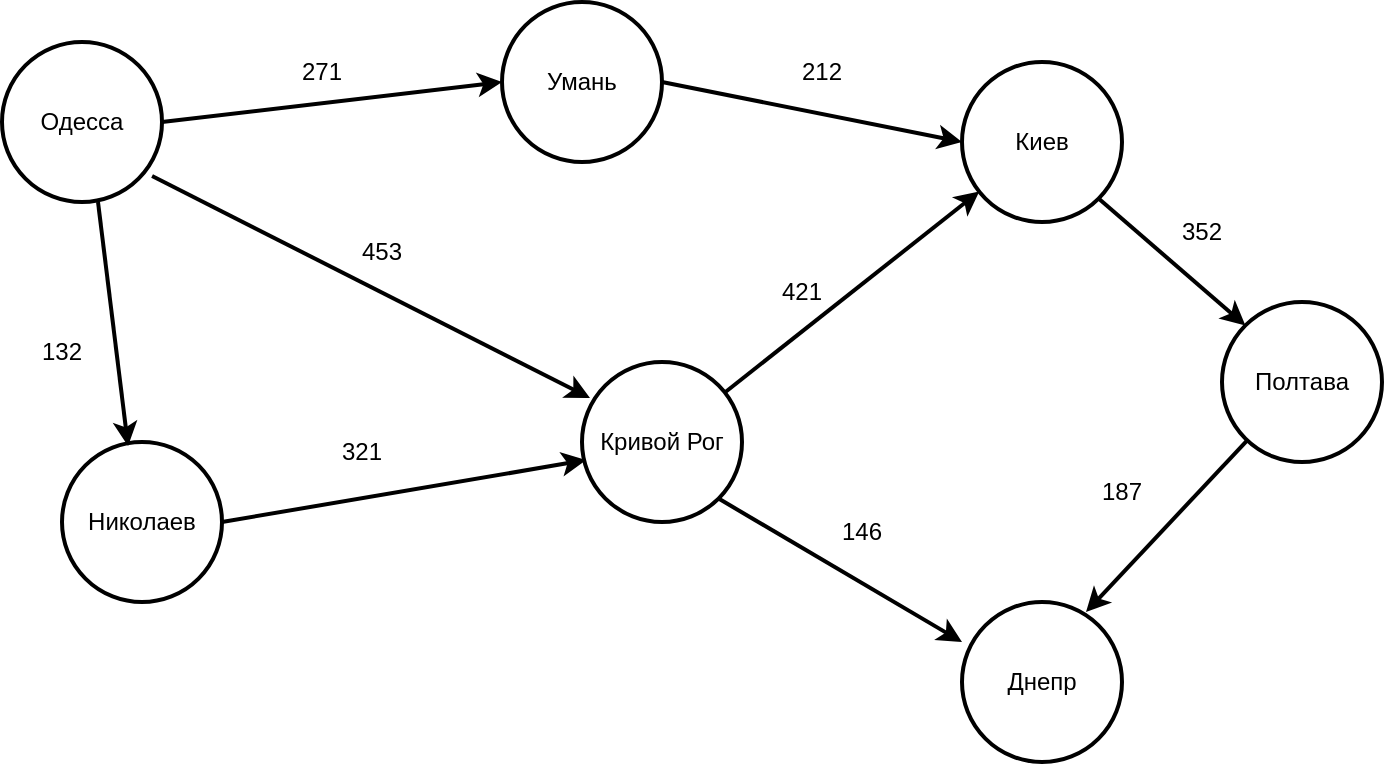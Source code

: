 <mxfile version="20.8.16" type="device"><diagram name="Page-1" id="9ZAsPgcvwBTGtT93AyjQ"><mxGraphModel dx="1121" dy="600" grid="1" gridSize="10" guides="1" tooltips="1" connect="1" arrows="1" fold="1" page="1" pageScale="1" pageWidth="700" pageHeight="1000" math="0" shadow="0"><root><mxCell id="0"/><mxCell id="1" parent="0"/><mxCell id="4OeiPymoM1R5nttjZS8_-1" value="Одесса" style="ellipse;whiteSpace=wrap;html=1;aspect=fixed;strokeWidth=2;" vertex="1" parent="1"><mxGeometry x="30" y="60" width="80" height="80" as="geometry"/></mxCell><mxCell id="4OeiPymoM1R5nttjZS8_-2" value="Николаев" style="ellipse;whiteSpace=wrap;html=1;aspect=fixed;strokeWidth=2;" vertex="1" parent="1"><mxGeometry x="60" y="260" width="80" height="80" as="geometry"/></mxCell><mxCell id="4OeiPymoM1R5nttjZS8_-3" value="Кривой Рог" style="ellipse;whiteSpace=wrap;html=1;aspect=fixed;strokeWidth=2;" vertex="1" parent="1"><mxGeometry x="320" y="220" width="80" height="80" as="geometry"/></mxCell><mxCell id="4OeiPymoM1R5nttjZS8_-4" value="Умань" style="ellipse;whiteSpace=wrap;html=1;aspect=fixed;strokeWidth=2;" vertex="1" parent="1"><mxGeometry x="280" y="40" width="80" height="80" as="geometry"/></mxCell><mxCell id="4OeiPymoM1R5nttjZS8_-5" value="Киев" style="ellipse;whiteSpace=wrap;html=1;aspect=fixed;strokeWidth=2;" vertex="1" parent="1"><mxGeometry x="510" y="70" width="80" height="80" as="geometry"/></mxCell><mxCell id="4OeiPymoM1R5nttjZS8_-6" value="Полтава" style="ellipse;whiteSpace=wrap;html=1;aspect=fixed;strokeWidth=2;" vertex="1" parent="1"><mxGeometry x="640" y="190" width="80" height="80" as="geometry"/></mxCell><mxCell id="4OeiPymoM1R5nttjZS8_-7" value="Днепр" style="ellipse;whiteSpace=wrap;html=1;aspect=fixed;strokeWidth=2;" vertex="1" parent="1"><mxGeometry x="510" y="340" width="80" height="80" as="geometry"/></mxCell><mxCell id="4OeiPymoM1R5nttjZS8_-8" value="" style="endArrow=classic;html=1;rounded=0;exitX=0.6;exitY=1;exitDx=0;exitDy=0;entryX=0.413;entryY=0.025;entryDx=0;entryDy=0;entryPerimeter=0;exitPerimeter=0;strokeWidth=2;" edge="1" parent="1" source="4OeiPymoM1R5nttjZS8_-1" target="4OeiPymoM1R5nttjZS8_-2"><mxGeometry width="50" height="50" relative="1" as="geometry"><mxPoint x="320" y="230" as="sourcePoint"/><mxPoint x="370" y="180" as="targetPoint"/></mxGeometry></mxCell><mxCell id="4OeiPymoM1R5nttjZS8_-9" value="" style="endArrow=classic;html=1;rounded=0;exitX=1;exitY=0.5;exitDx=0;exitDy=0;entryX=0;entryY=0.5;entryDx=0;entryDy=0;strokeWidth=2;" edge="1" parent="1" source="4OeiPymoM1R5nttjZS8_-1" target="4OeiPymoM1R5nttjZS8_-4"><mxGeometry width="50" height="50" relative="1" as="geometry"><mxPoint x="160" y="100" as="sourcePoint"/><mxPoint x="210" y="50" as="targetPoint"/></mxGeometry></mxCell><mxCell id="4OeiPymoM1R5nttjZS8_-10" value="" style="endArrow=classic;html=1;rounded=0;exitX=0.938;exitY=0.838;exitDx=0;exitDy=0;exitPerimeter=0;entryX=0.05;entryY=0.225;entryDx=0;entryDy=0;entryPerimeter=0;strokeWidth=2;" edge="1" parent="1" source="4OeiPymoM1R5nttjZS8_-1" target="4OeiPymoM1R5nttjZS8_-3"><mxGeometry width="50" height="50" relative="1" as="geometry"><mxPoint x="320" y="230" as="sourcePoint"/><mxPoint x="370" y="180" as="targetPoint"/></mxGeometry></mxCell><mxCell id="4OeiPymoM1R5nttjZS8_-11" value="" style="endArrow=classic;html=1;rounded=0;exitX=1;exitY=0.5;exitDx=0;exitDy=0;entryX=0;entryY=0.5;entryDx=0;entryDy=0;strokeWidth=2;" edge="1" parent="1" source="4OeiPymoM1R5nttjZS8_-4" target="4OeiPymoM1R5nttjZS8_-5"><mxGeometry width="50" height="50" relative="1" as="geometry"><mxPoint x="360" y="180" as="sourcePoint"/><mxPoint x="410" y="130" as="targetPoint"/></mxGeometry></mxCell><mxCell id="4OeiPymoM1R5nttjZS8_-13" value="" style="endArrow=classic;html=1;rounded=0;entryX=0;entryY=0;entryDx=0;entryDy=0;exitX=1;exitY=1;exitDx=0;exitDy=0;strokeWidth=2;" edge="1" parent="1" source="4OeiPymoM1R5nttjZS8_-5" target="4OeiPymoM1R5nttjZS8_-6"><mxGeometry width="50" height="50" relative="1" as="geometry"><mxPoint x="320" y="230" as="sourcePoint"/><mxPoint x="370" y="180" as="targetPoint"/></mxGeometry></mxCell><mxCell id="4OeiPymoM1R5nttjZS8_-14" value="" style="endArrow=classic;html=1;rounded=0;entryX=0.775;entryY=0.063;entryDx=0;entryDy=0;entryPerimeter=0;strokeWidth=2;" edge="1" parent="1" source="4OeiPymoM1R5nttjZS8_-6" target="4OeiPymoM1R5nttjZS8_-7"><mxGeometry width="50" height="50" relative="1" as="geometry"><mxPoint x="500" y="270" as="sourcePoint"/><mxPoint x="550" y="220" as="targetPoint"/></mxGeometry></mxCell><mxCell id="4OeiPymoM1R5nttjZS8_-15" value="" style="endArrow=classic;html=1;rounded=0;exitX=1;exitY=1;exitDx=0;exitDy=0;entryX=0;entryY=0.25;entryDx=0;entryDy=0;entryPerimeter=0;strokeWidth=2;" edge="1" parent="1" source="4OeiPymoM1R5nttjZS8_-3" target="4OeiPymoM1R5nttjZS8_-7"><mxGeometry width="50" height="50" relative="1" as="geometry"><mxPoint x="320" y="230" as="sourcePoint"/><mxPoint x="370" y="180" as="targetPoint"/></mxGeometry></mxCell><mxCell id="4OeiPymoM1R5nttjZS8_-16" value="" style="endArrow=classic;html=1;rounded=0;exitX=1;exitY=0.5;exitDx=0;exitDy=0;entryX=0.025;entryY=0.613;entryDx=0;entryDy=0;entryPerimeter=0;strokeWidth=2;" edge="1" parent="1" source="4OeiPymoM1R5nttjZS8_-2" target="4OeiPymoM1R5nttjZS8_-3"><mxGeometry width="50" height="50" relative="1" as="geometry"><mxPoint x="200" y="340" as="sourcePoint"/><mxPoint x="250" y="290" as="targetPoint"/></mxGeometry></mxCell><mxCell id="4OeiPymoM1R5nttjZS8_-17" value="" style="endArrow=classic;html=1;rounded=0;strokeWidth=2;" edge="1" parent="1" source="4OeiPymoM1R5nttjZS8_-3" target="4OeiPymoM1R5nttjZS8_-5"><mxGeometry width="50" height="50" relative="1" as="geometry"><mxPoint x="420" y="220" as="sourcePoint"/><mxPoint x="470" y="170" as="targetPoint"/></mxGeometry></mxCell><mxCell id="4OeiPymoM1R5nttjZS8_-18" value="271" style="text;html=1;strokeColor=none;fillColor=none;align=center;verticalAlign=middle;whiteSpace=wrap;rounded=0;strokeWidth=2;" vertex="1" parent="1"><mxGeometry x="160" y="60" width="60" height="30" as="geometry"/></mxCell><mxCell id="4OeiPymoM1R5nttjZS8_-19" value="212" style="text;html=1;strokeColor=none;fillColor=none;align=center;verticalAlign=middle;whiteSpace=wrap;rounded=0;strokeWidth=2;" vertex="1" parent="1"><mxGeometry x="410" y="60" width="60" height="30" as="geometry"/></mxCell><mxCell id="4OeiPymoM1R5nttjZS8_-20" value="453" style="text;html=1;strokeColor=none;fillColor=none;align=center;verticalAlign=middle;whiteSpace=wrap;rounded=0;strokeWidth=2;" vertex="1" parent="1"><mxGeometry x="190" y="150" width="60" height="30" as="geometry"/></mxCell><mxCell id="4OeiPymoM1R5nttjZS8_-21" value="132" style="text;html=1;strokeColor=none;fillColor=none;align=center;verticalAlign=middle;whiteSpace=wrap;rounded=0;strokeWidth=2;" vertex="1" parent="1"><mxGeometry x="30" y="200" width="60" height="30" as="geometry"/></mxCell><mxCell id="4OeiPymoM1R5nttjZS8_-22" value="321" style="text;html=1;strokeColor=none;fillColor=none;align=center;verticalAlign=middle;whiteSpace=wrap;rounded=0;strokeWidth=2;" vertex="1" parent="1"><mxGeometry x="180" y="250" width="60" height="30" as="geometry"/></mxCell><mxCell id="4OeiPymoM1R5nttjZS8_-23" value="421" style="text;html=1;strokeColor=none;fillColor=none;align=center;verticalAlign=middle;whiteSpace=wrap;rounded=0;strokeWidth=2;" vertex="1" parent="1"><mxGeometry x="400" y="170" width="60" height="30" as="geometry"/></mxCell><mxCell id="4OeiPymoM1R5nttjZS8_-24" value="352" style="text;html=1;strokeColor=none;fillColor=none;align=center;verticalAlign=middle;whiteSpace=wrap;rounded=0;strokeWidth=2;" vertex="1" parent="1"><mxGeometry x="600" y="140" width="60" height="30" as="geometry"/></mxCell><mxCell id="4OeiPymoM1R5nttjZS8_-25" value="187" style="text;html=1;strokeColor=none;fillColor=none;align=center;verticalAlign=middle;whiteSpace=wrap;rounded=0;strokeWidth=2;" vertex="1" parent="1"><mxGeometry x="560" y="270" width="60" height="30" as="geometry"/></mxCell><mxCell id="4OeiPymoM1R5nttjZS8_-26" value="146" style="text;html=1;strokeColor=none;fillColor=none;align=center;verticalAlign=middle;whiteSpace=wrap;rounded=0;strokeWidth=2;" vertex="1" parent="1"><mxGeometry x="430" y="290" width="60" height="30" as="geometry"/></mxCell></root></mxGraphModel></diagram></mxfile>